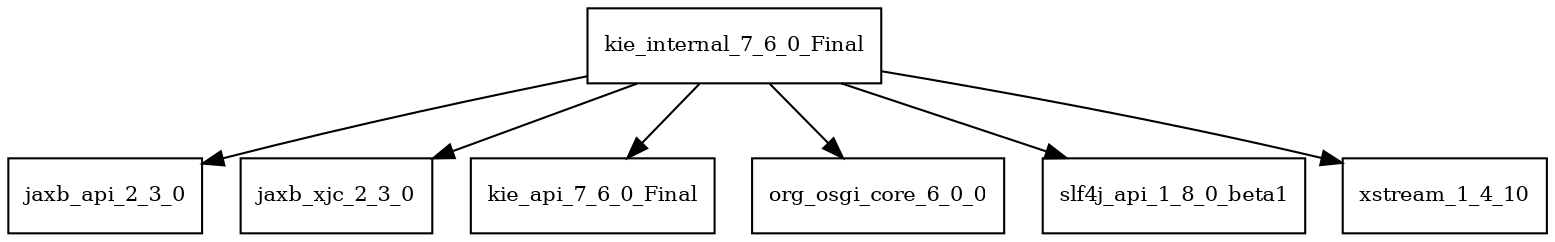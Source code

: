 digraph kie_internal_7_6_0_Final_dependencies {
  node [shape = box, fontsize=10.0];
  kie_internal_7_6_0_Final -> jaxb_api_2_3_0;
  kie_internal_7_6_0_Final -> jaxb_xjc_2_3_0;
  kie_internal_7_6_0_Final -> kie_api_7_6_0_Final;
  kie_internal_7_6_0_Final -> org_osgi_core_6_0_0;
  kie_internal_7_6_0_Final -> slf4j_api_1_8_0_beta1;
  kie_internal_7_6_0_Final -> xstream_1_4_10;
}
